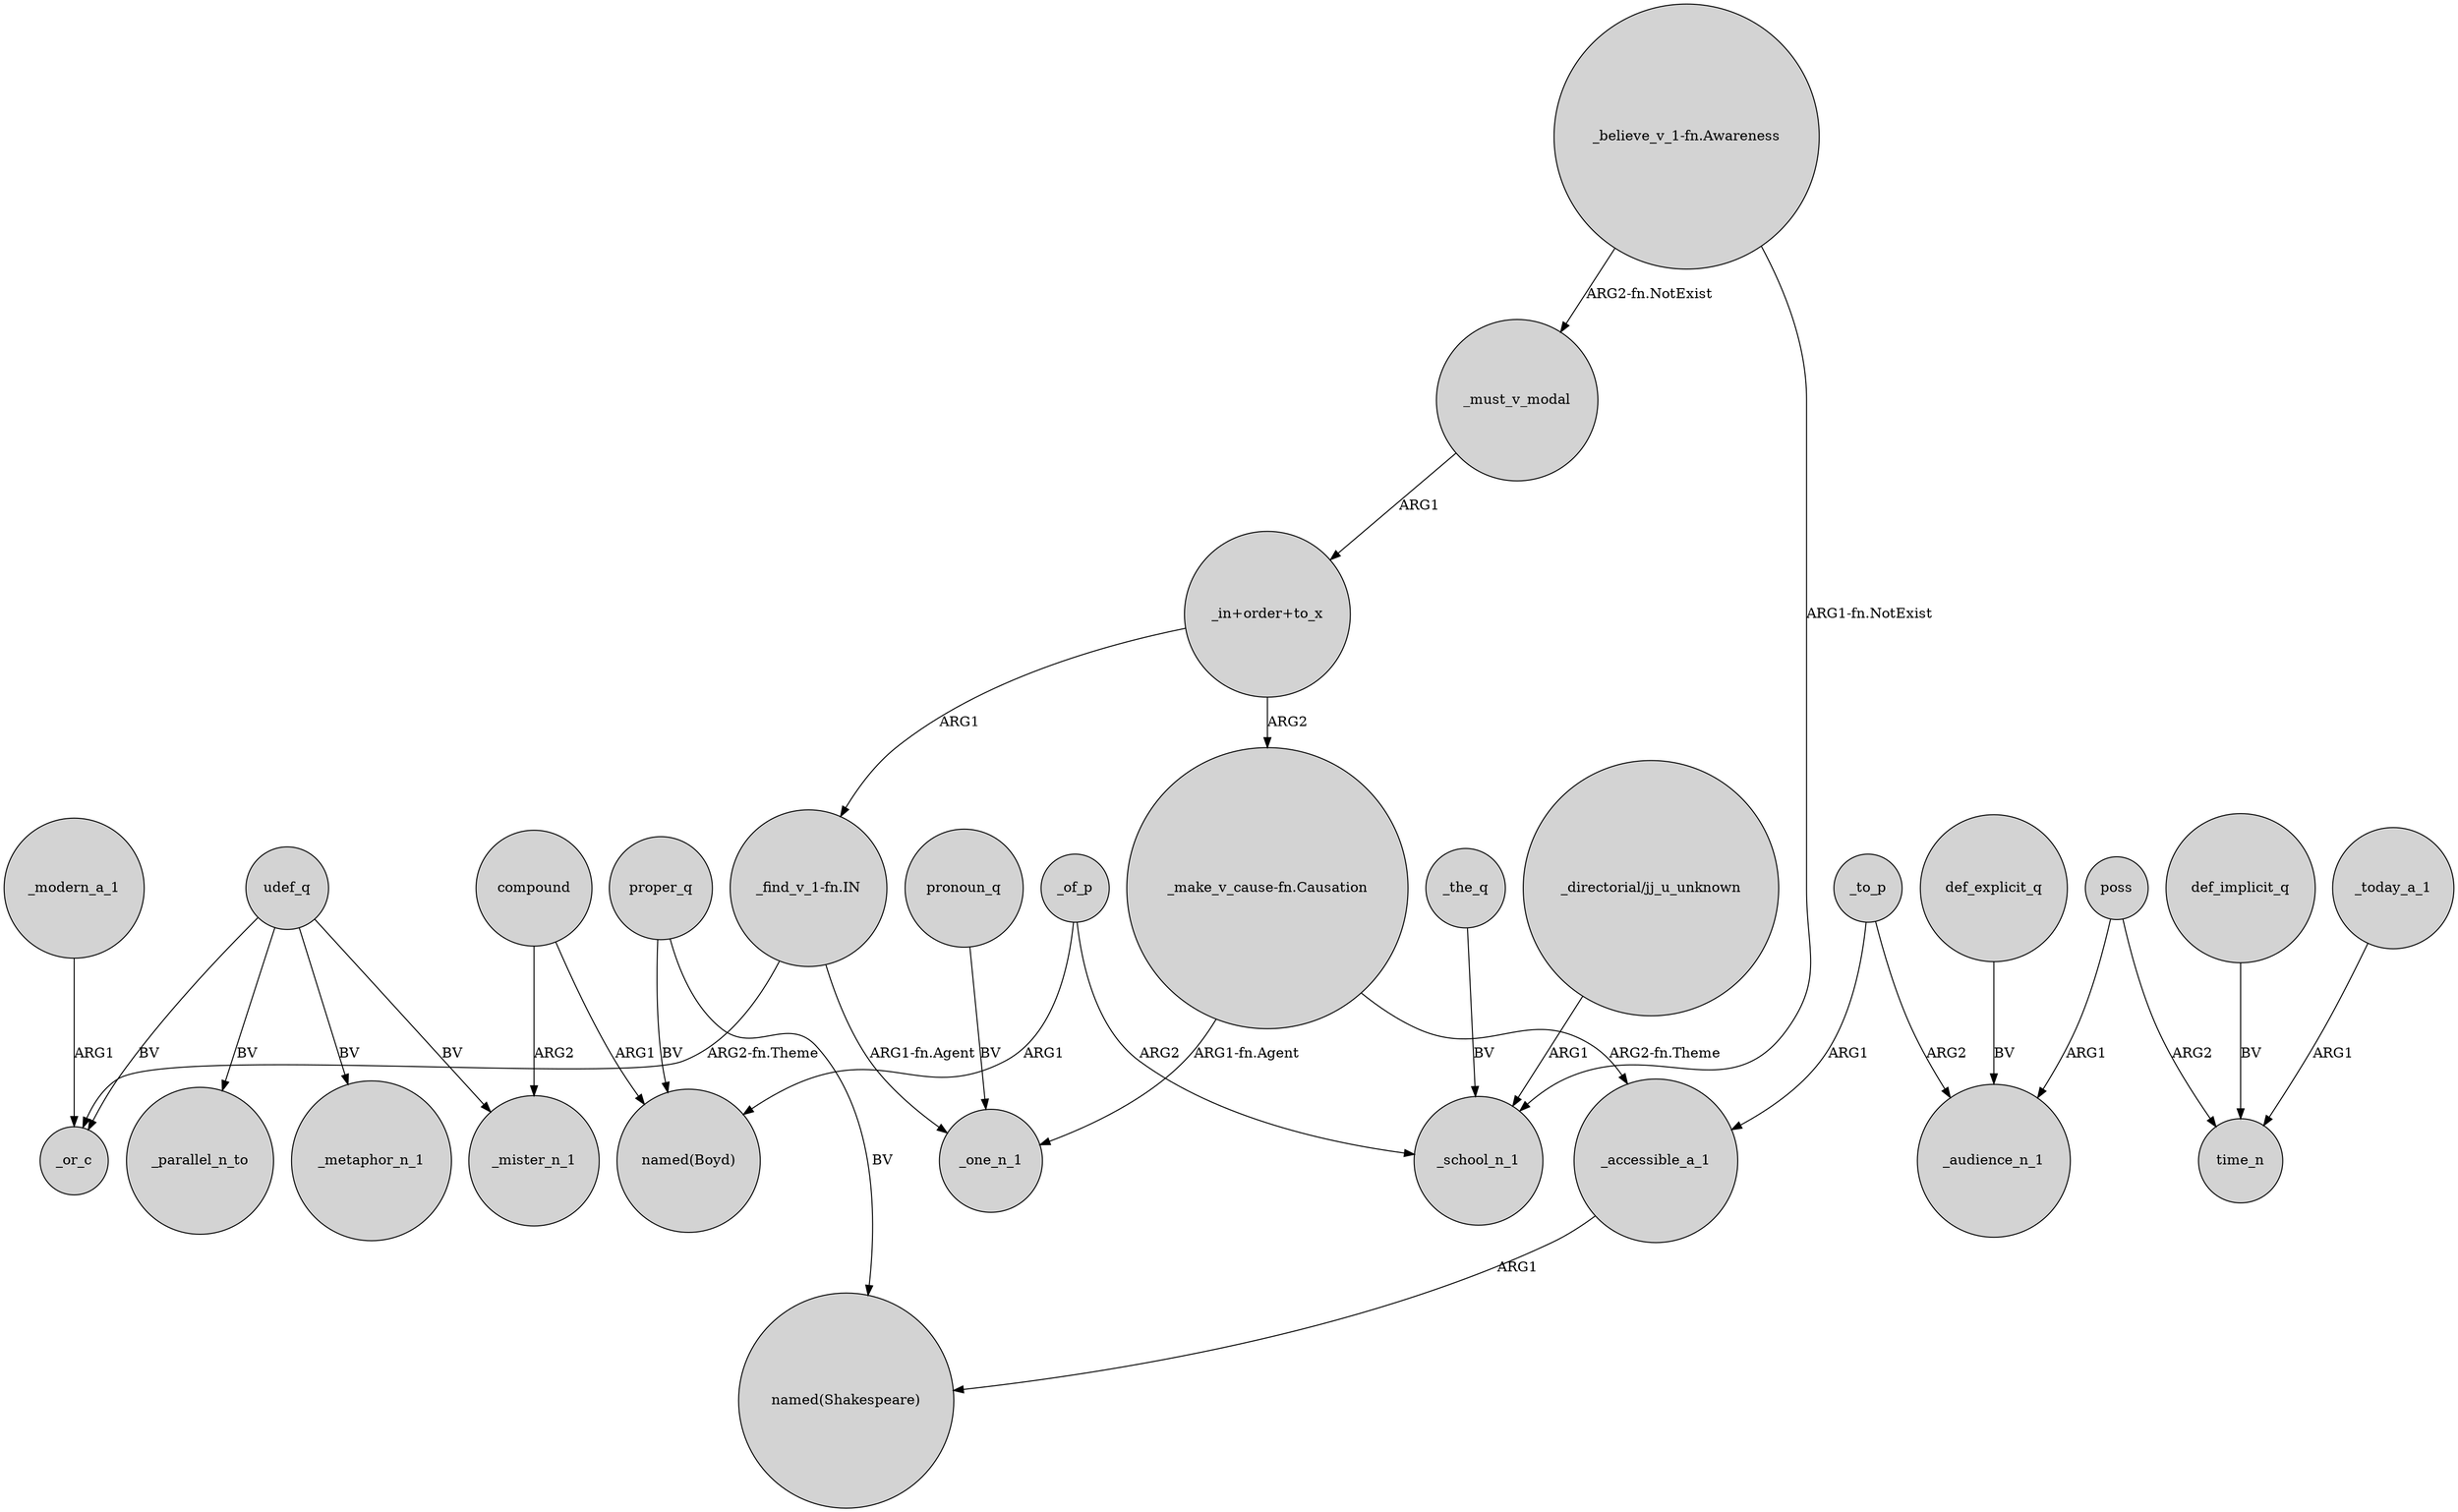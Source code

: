 digraph {
	node [shape=circle style=filled]
	_modern_a_1 -> _or_c [label=ARG1]
	"_in+order+to_x" -> "_make_v_cause-fn.Causation" [label=ARG2]
	_today_a_1 -> time_n [label=ARG1]
	def_implicit_q -> time_n [label=BV]
	"_directorial/jj_u_unknown" -> _school_n_1 [label=ARG1]
	compound -> _mister_n_1 [label=ARG2]
	_to_p -> _accessible_a_1 [label=ARG1]
	_accessible_a_1 -> "named(Shakespeare)" [label=ARG1]
	udef_q -> _mister_n_1 [label=BV]
	_of_p -> "named(Boyd)" [label=ARG1]
	poss -> _audience_n_1 [label=ARG1]
	poss -> time_n [label=ARG2]
	_of_p -> _school_n_1 [label=ARG2]
	udef_q -> _or_c [label=BV]
	"_find_v_1-fn.IN" -> _or_c [label="ARG2-fn.Theme"]
	def_explicit_q -> _audience_n_1 [label=BV]
	proper_q -> "named(Shakespeare)" [label=BV]
	_the_q -> _school_n_1 [label=BV]
	"_believe_v_1-fn.Awareness" -> _school_n_1 [label="ARG1-fn.NotExist"]
	"_make_v_cause-fn.Causation" -> _accessible_a_1 [label="ARG2-fn.Theme"]
	_to_p -> _audience_n_1 [label=ARG2]
	pronoun_q -> _one_n_1 [label=BV]
	compound -> "named(Boyd)" [label=ARG1]
	udef_q -> _parallel_n_to [label=BV]
	"_find_v_1-fn.IN" -> _one_n_1 [label="ARG1-fn.Agent"]
	"_make_v_cause-fn.Causation" -> _one_n_1 [label="ARG1-fn.Agent"]
	"_in+order+to_x" -> "_find_v_1-fn.IN" [label=ARG1]
	proper_q -> "named(Boyd)" [label=BV]
	"_believe_v_1-fn.Awareness" -> _must_v_modal [label="ARG2-fn.NotExist"]
	udef_q -> _metaphor_n_1 [label=BV]
	_must_v_modal -> "_in+order+to_x" [label=ARG1]
}
